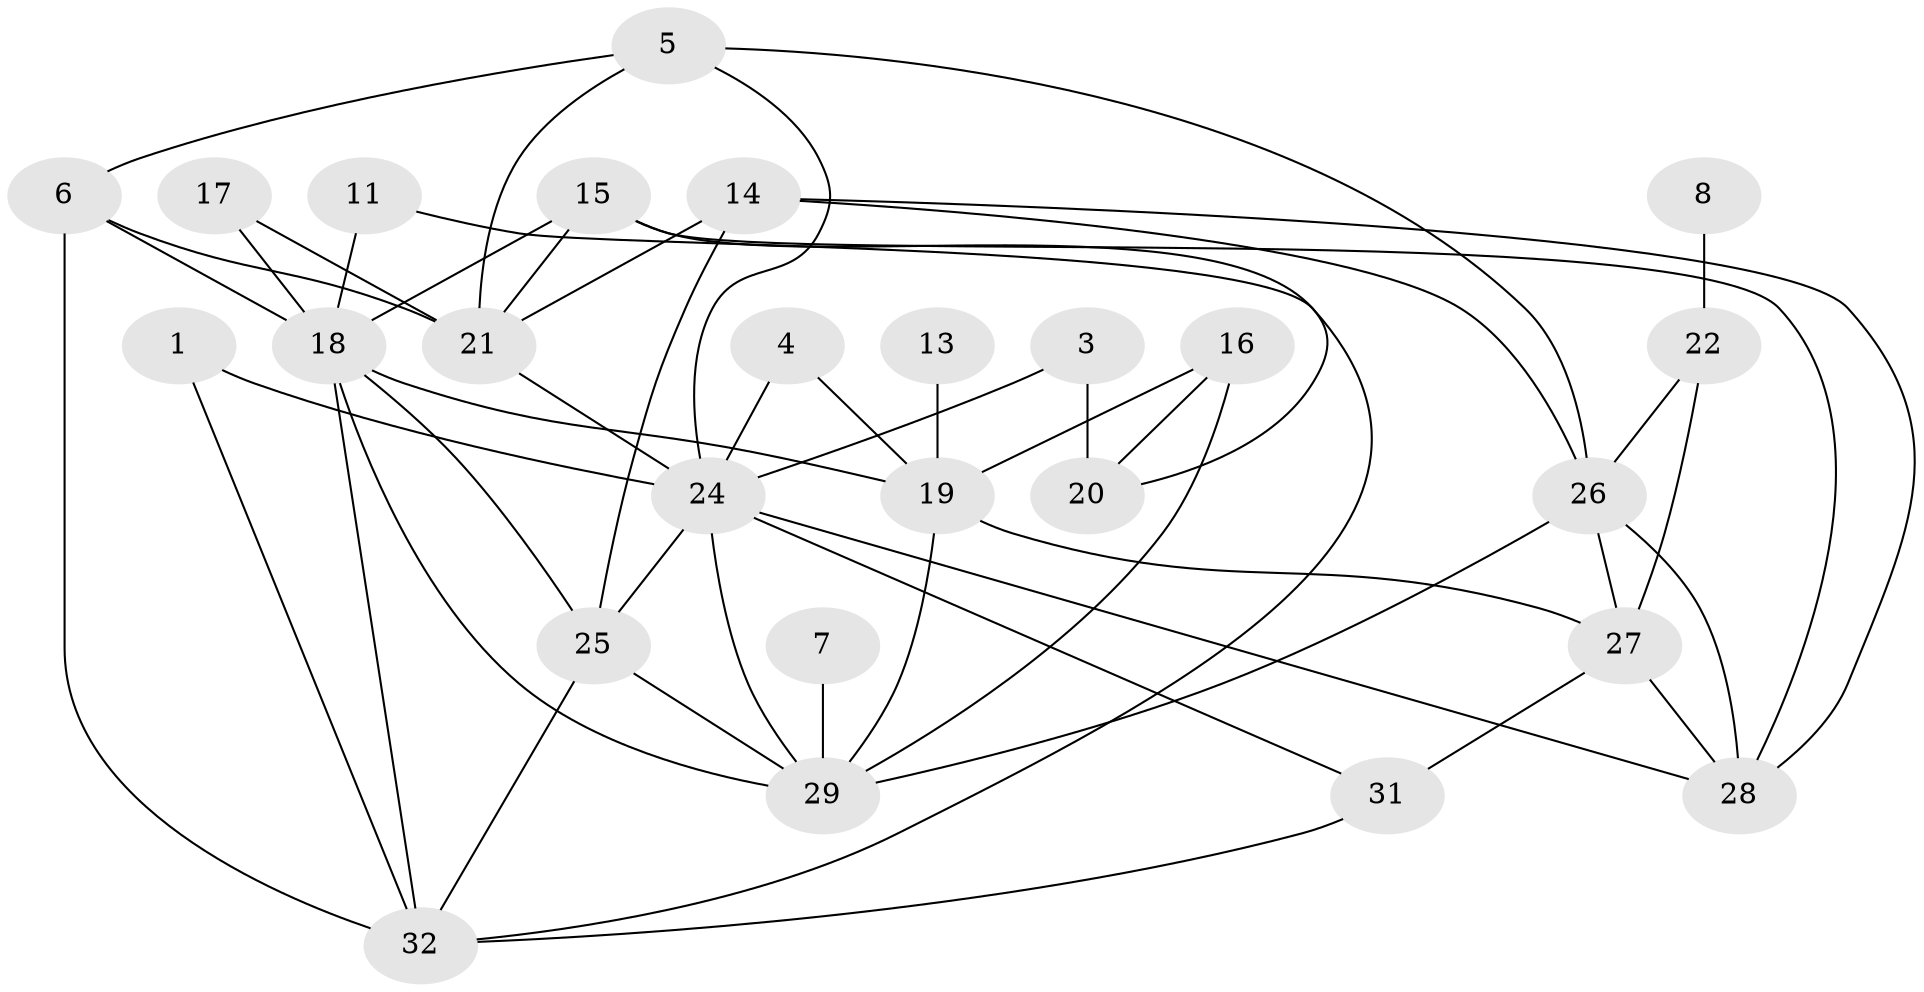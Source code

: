 // original degree distribution, {2: 0.328125, 1: 0.09375, 4: 0.21875, 0: 0.09375, 3: 0.1875, 6: 0.046875, 5: 0.03125}
// Generated by graph-tools (version 1.1) at 2025/25/03/09/25 03:25:19]
// undirected, 26 vertices, 52 edges
graph export_dot {
graph [start="1"]
  node [color=gray90,style=filled];
  1;
  3;
  4;
  5;
  6;
  7;
  8;
  11;
  13;
  14;
  15;
  16;
  17;
  18;
  19;
  20;
  21;
  22;
  24;
  25;
  26;
  27;
  28;
  29;
  31;
  32;
  1 -- 24 [weight=1.0];
  1 -- 32 [weight=1.0];
  3 -- 20 [weight=1.0];
  3 -- 24 [weight=1.0];
  4 -- 19 [weight=1.0];
  4 -- 24 [weight=1.0];
  5 -- 6 [weight=1.0];
  5 -- 21 [weight=1.0];
  5 -- 24 [weight=1.0];
  5 -- 26 [weight=1.0];
  6 -- 18 [weight=1.0];
  6 -- 21 [weight=1.0];
  6 -- 32 [weight=1.0];
  7 -- 29 [weight=1.0];
  8 -- 22 [weight=1.0];
  11 -- 18 [weight=1.0];
  11 -- 32 [weight=1.0];
  13 -- 19 [weight=1.0];
  14 -- 21 [weight=1.0];
  14 -- 25 [weight=1.0];
  14 -- 26 [weight=1.0];
  14 -- 28 [weight=1.0];
  15 -- 18 [weight=1.0];
  15 -- 20 [weight=1.0];
  15 -- 21 [weight=1.0];
  15 -- 28 [weight=1.0];
  16 -- 19 [weight=1.0];
  16 -- 20 [weight=1.0];
  16 -- 29 [weight=1.0];
  17 -- 18 [weight=1.0];
  17 -- 21 [weight=1.0];
  18 -- 19 [weight=1.0];
  18 -- 25 [weight=1.0];
  18 -- 29 [weight=1.0];
  18 -- 32 [weight=1.0];
  19 -- 27 [weight=1.0];
  19 -- 29 [weight=1.0];
  21 -- 24 [weight=1.0];
  22 -- 26 [weight=1.0];
  22 -- 27 [weight=1.0];
  24 -- 25 [weight=1.0];
  24 -- 28 [weight=1.0];
  24 -- 29 [weight=1.0];
  24 -- 31 [weight=1.0];
  25 -- 29 [weight=1.0];
  25 -- 32 [weight=1.0];
  26 -- 27 [weight=1.0];
  26 -- 28 [weight=1.0];
  26 -- 29 [weight=1.0];
  27 -- 28 [weight=1.0];
  27 -- 31 [weight=1.0];
  31 -- 32 [weight=1.0];
}
